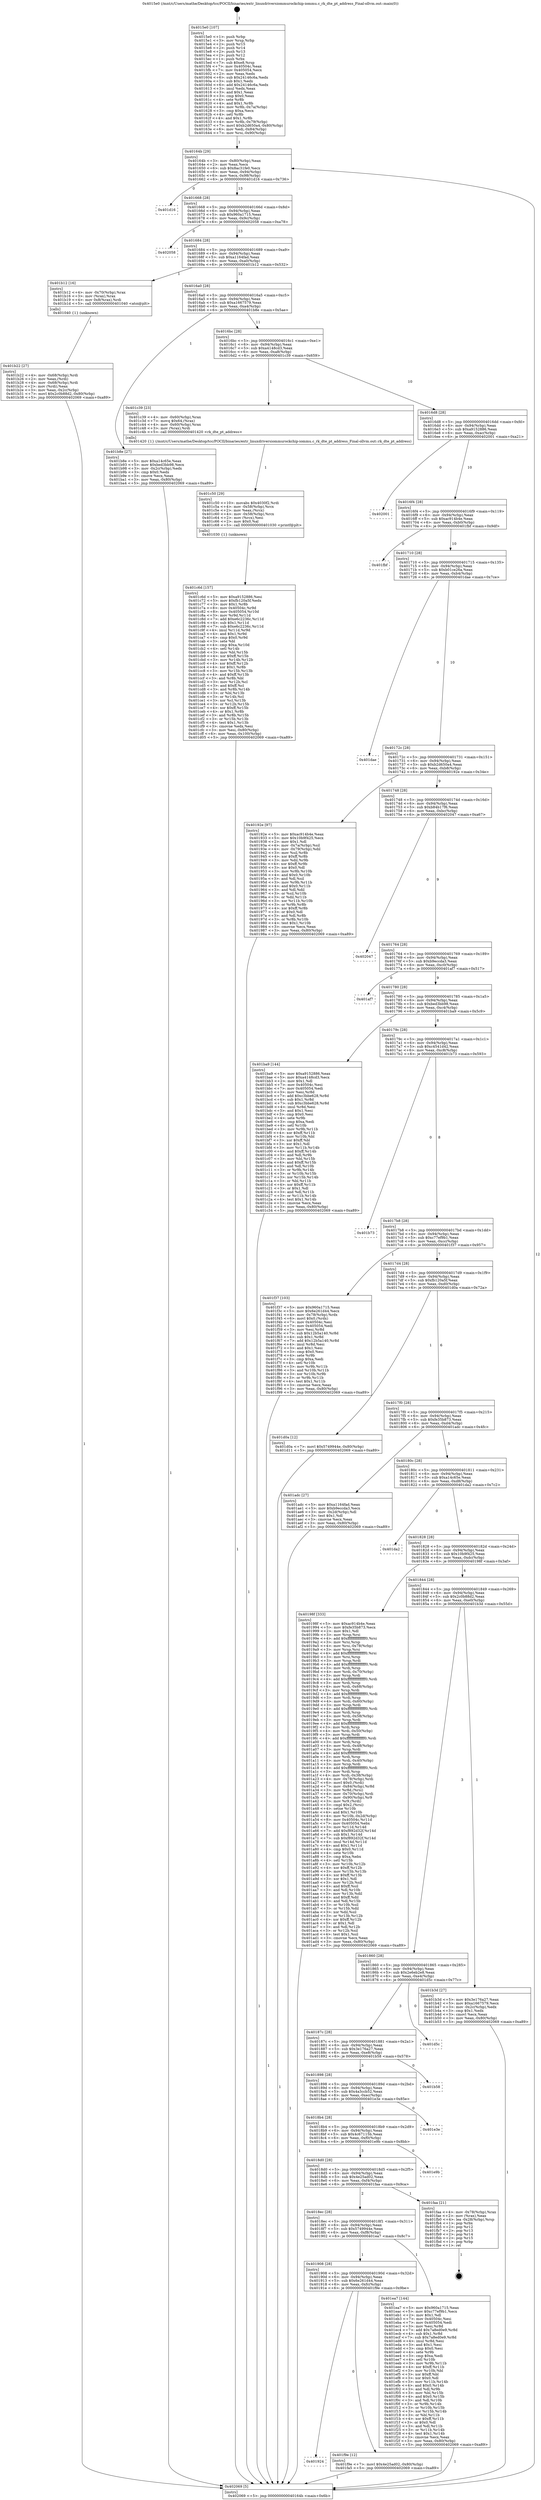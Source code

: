 digraph "0x4015e0" {
  label = "0x4015e0 (/mnt/c/Users/mathe/Desktop/tcc/POCII/binaries/extr_linuxdriversiommurockchip-iommu.c_rk_dte_pt_address_Final-ollvm.out::main(0))"
  labelloc = "t"
  node[shape=record]

  Entry [label="",width=0.3,height=0.3,shape=circle,fillcolor=black,style=filled]
  "0x40164b" [label="{
     0x40164b [29]\l
     | [instrs]\l
     &nbsp;&nbsp;0x40164b \<+3\>: mov -0x80(%rbp),%eax\l
     &nbsp;&nbsp;0x40164e \<+2\>: mov %eax,%ecx\l
     &nbsp;&nbsp;0x401650 \<+6\>: sub $0x8ac31fe0,%ecx\l
     &nbsp;&nbsp;0x401656 \<+6\>: mov %eax,-0x94(%rbp)\l
     &nbsp;&nbsp;0x40165c \<+6\>: mov %ecx,-0x98(%rbp)\l
     &nbsp;&nbsp;0x401662 \<+6\>: je 0000000000401d16 \<main+0x736\>\l
  }"]
  "0x401d16" [label="{
     0x401d16\l
  }", style=dashed]
  "0x401668" [label="{
     0x401668 [28]\l
     | [instrs]\l
     &nbsp;&nbsp;0x401668 \<+5\>: jmp 000000000040166d \<main+0x8d\>\l
     &nbsp;&nbsp;0x40166d \<+6\>: mov -0x94(%rbp),%eax\l
     &nbsp;&nbsp;0x401673 \<+5\>: sub $0x960a1715,%eax\l
     &nbsp;&nbsp;0x401678 \<+6\>: mov %eax,-0x9c(%rbp)\l
     &nbsp;&nbsp;0x40167e \<+6\>: je 0000000000402058 \<main+0xa78\>\l
  }"]
  Exit [label="",width=0.3,height=0.3,shape=circle,fillcolor=black,style=filled,peripheries=2]
  "0x402058" [label="{
     0x402058\l
  }", style=dashed]
  "0x401684" [label="{
     0x401684 [28]\l
     | [instrs]\l
     &nbsp;&nbsp;0x401684 \<+5\>: jmp 0000000000401689 \<main+0xa9\>\l
     &nbsp;&nbsp;0x401689 \<+6\>: mov -0x94(%rbp),%eax\l
     &nbsp;&nbsp;0x40168f \<+5\>: sub $0xa1164fad,%eax\l
     &nbsp;&nbsp;0x401694 \<+6\>: mov %eax,-0xa0(%rbp)\l
     &nbsp;&nbsp;0x40169a \<+6\>: je 0000000000401b12 \<main+0x532\>\l
  }"]
  "0x401924" [label="{
     0x401924\l
  }", style=dashed]
  "0x401b12" [label="{
     0x401b12 [16]\l
     | [instrs]\l
     &nbsp;&nbsp;0x401b12 \<+4\>: mov -0x70(%rbp),%rax\l
     &nbsp;&nbsp;0x401b16 \<+3\>: mov (%rax),%rax\l
     &nbsp;&nbsp;0x401b19 \<+4\>: mov 0x8(%rax),%rdi\l
     &nbsp;&nbsp;0x401b1d \<+5\>: call 0000000000401040 \<atoi@plt\>\l
     | [calls]\l
     &nbsp;&nbsp;0x401040 \{1\} (unknown)\l
  }"]
  "0x4016a0" [label="{
     0x4016a0 [28]\l
     | [instrs]\l
     &nbsp;&nbsp;0x4016a0 \<+5\>: jmp 00000000004016a5 \<main+0xc5\>\l
     &nbsp;&nbsp;0x4016a5 \<+6\>: mov -0x94(%rbp),%eax\l
     &nbsp;&nbsp;0x4016ab \<+5\>: sub $0xa1667579,%eax\l
     &nbsp;&nbsp;0x4016b0 \<+6\>: mov %eax,-0xa4(%rbp)\l
     &nbsp;&nbsp;0x4016b6 \<+6\>: je 0000000000401b8e \<main+0x5ae\>\l
  }"]
  "0x401f9e" [label="{
     0x401f9e [12]\l
     | [instrs]\l
     &nbsp;&nbsp;0x401f9e \<+7\>: movl $0x4e25ad02,-0x80(%rbp)\l
     &nbsp;&nbsp;0x401fa5 \<+5\>: jmp 0000000000402069 \<main+0xa89\>\l
  }"]
  "0x401b8e" [label="{
     0x401b8e [27]\l
     | [instrs]\l
     &nbsp;&nbsp;0x401b8e \<+5\>: mov $0xa14c65e,%eax\l
     &nbsp;&nbsp;0x401b93 \<+5\>: mov $0xbed3bb98,%ecx\l
     &nbsp;&nbsp;0x401b98 \<+3\>: mov -0x2c(%rbp),%edx\l
     &nbsp;&nbsp;0x401b9b \<+3\>: cmp $0x0,%edx\l
     &nbsp;&nbsp;0x401b9e \<+3\>: cmove %ecx,%eax\l
     &nbsp;&nbsp;0x401ba1 \<+3\>: mov %eax,-0x80(%rbp)\l
     &nbsp;&nbsp;0x401ba4 \<+5\>: jmp 0000000000402069 \<main+0xa89\>\l
  }"]
  "0x4016bc" [label="{
     0x4016bc [28]\l
     | [instrs]\l
     &nbsp;&nbsp;0x4016bc \<+5\>: jmp 00000000004016c1 \<main+0xe1\>\l
     &nbsp;&nbsp;0x4016c1 \<+6\>: mov -0x94(%rbp),%eax\l
     &nbsp;&nbsp;0x4016c7 \<+5\>: sub $0xa4148cd3,%eax\l
     &nbsp;&nbsp;0x4016cc \<+6\>: mov %eax,-0xa8(%rbp)\l
     &nbsp;&nbsp;0x4016d2 \<+6\>: je 0000000000401c39 \<main+0x659\>\l
  }"]
  "0x401908" [label="{
     0x401908 [28]\l
     | [instrs]\l
     &nbsp;&nbsp;0x401908 \<+5\>: jmp 000000000040190d \<main+0x32d\>\l
     &nbsp;&nbsp;0x40190d \<+6\>: mov -0x94(%rbp),%eax\l
     &nbsp;&nbsp;0x401913 \<+5\>: sub $0x6e261d44,%eax\l
     &nbsp;&nbsp;0x401918 \<+6\>: mov %eax,-0xfc(%rbp)\l
     &nbsp;&nbsp;0x40191e \<+6\>: je 0000000000401f9e \<main+0x9be\>\l
  }"]
  "0x401c39" [label="{
     0x401c39 [23]\l
     | [instrs]\l
     &nbsp;&nbsp;0x401c39 \<+4\>: mov -0x60(%rbp),%rax\l
     &nbsp;&nbsp;0x401c3d \<+7\>: movq $0x64,(%rax)\l
     &nbsp;&nbsp;0x401c44 \<+4\>: mov -0x60(%rbp),%rax\l
     &nbsp;&nbsp;0x401c48 \<+3\>: mov (%rax),%rdi\l
     &nbsp;&nbsp;0x401c4b \<+5\>: call 0000000000401420 \<rk_dte_pt_address\>\l
     | [calls]\l
     &nbsp;&nbsp;0x401420 \{1\} (/mnt/c/Users/mathe/Desktop/tcc/POCII/binaries/extr_linuxdriversiommurockchip-iommu.c_rk_dte_pt_address_Final-ollvm.out::rk_dte_pt_address)\l
  }"]
  "0x4016d8" [label="{
     0x4016d8 [28]\l
     | [instrs]\l
     &nbsp;&nbsp;0x4016d8 \<+5\>: jmp 00000000004016dd \<main+0xfd\>\l
     &nbsp;&nbsp;0x4016dd \<+6\>: mov -0x94(%rbp),%eax\l
     &nbsp;&nbsp;0x4016e3 \<+5\>: sub $0xa9152886,%eax\l
     &nbsp;&nbsp;0x4016e8 \<+6\>: mov %eax,-0xac(%rbp)\l
     &nbsp;&nbsp;0x4016ee \<+6\>: je 0000000000402001 \<main+0xa21\>\l
  }"]
  "0x401ea7" [label="{
     0x401ea7 [144]\l
     | [instrs]\l
     &nbsp;&nbsp;0x401ea7 \<+5\>: mov $0x960a1715,%eax\l
     &nbsp;&nbsp;0x401eac \<+5\>: mov $0xc77ef9b1,%ecx\l
     &nbsp;&nbsp;0x401eb1 \<+2\>: mov $0x1,%dl\l
     &nbsp;&nbsp;0x401eb3 \<+7\>: mov 0x40504c,%esi\l
     &nbsp;&nbsp;0x401eba \<+7\>: mov 0x405054,%edi\l
     &nbsp;&nbsp;0x401ec1 \<+3\>: mov %esi,%r8d\l
     &nbsp;&nbsp;0x401ec4 \<+7\>: add $0x7a8ed0e9,%r8d\l
     &nbsp;&nbsp;0x401ecb \<+4\>: sub $0x1,%r8d\l
     &nbsp;&nbsp;0x401ecf \<+7\>: sub $0x7a8ed0e9,%r8d\l
     &nbsp;&nbsp;0x401ed6 \<+4\>: imul %r8d,%esi\l
     &nbsp;&nbsp;0x401eda \<+3\>: and $0x1,%esi\l
     &nbsp;&nbsp;0x401edd \<+3\>: cmp $0x0,%esi\l
     &nbsp;&nbsp;0x401ee0 \<+4\>: sete %r9b\l
     &nbsp;&nbsp;0x401ee4 \<+3\>: cmp $0xa,%edi\l
     &nbsp;&nbsp;0x401ee7 \<+4\>: setl %r10b\l
     &nbsp;&nbsp;0x401eeb \<+3\>: mov %r9b,%r11b\l
     &nbsp;&nbsp;0x401eee \<+4\>: xor $0xff,%r11b\l
     &nbsp;&nbsp;0x401ef2 \<+3\>: mov %r10b,%bl\l
     &nbsp;&nbsp;0x401ef5 \<+3\>: xor $0xff,%bl\l
     &nbsp;&nbsp;0x401ef8 \<+3\>: xor $0x0,%dl\l
     &nbsp;&nbsp;0x401efb \<+3\>: mov %r11b,%r14b\l
     &nbsp;&nbsp;0x401efe \<+4\>: and $0x0,%r14b\l
     &nbsp;&nbsp;0x401f02 \<+3\>: and %dl,%r9b\l
     &nbsp;&nbsp;0x401f05 \<+3\>: mov %bl,%r15b\l
     &nbsp;&nbsp;0x401f08 \<+4\>: and $0x0,%r15b\l
     &nbsp;&nbsp;0x401f0c \<+3\>: and %dl,%r10b\l
     &nbsp;&nbsp;0x401f0f \<+3\>: or %r9b,%r14b\l
     &nbsp;&nbsp;0x401f12 \<+3\>: or %r10b,%r15b\l
     &nbsp;&nbsp;0x401f15 \<+3\>: xor %r15b,%r14b\l
     &nbsp;&nbsp;0x401f18 \<+3\>: or %bl,%r11b\l
     &nbsp;&nbsp;0x401f1b \<+4\>: xor $0xff,%r11b\l
     &nbsp;&nbsp;0x401f1f \<+3\>: or $0x0,%dl\l
     &nbsp;&nbsp;0x401f22 \<+3\>: and %dl,%r11b\l
     &nbsp;&nbsp;0x401f25 \<+3\>: or %r11b,%r14b\l
     &nbsp;&nbsp;0x401f28 \<+4\>: test $0x1,%r14b\l
     &nbsp;&nbsp;0x401f2c \<+3\>: cmovne %ecx,%eax\l
     &nbsp;&nbsp;0x401f2f \<+3\>: mov %eax,-0x80(%rbp)\l
     &nbsp;&nbsp;0x401f32 \<+5\>: jmp 0000000000402069 \<main+0xa89\>\l
  }"]
  "0x402001" [label="{
     0x402001\l
  }", style=dashed]
  "0x4016f4" [label="{
     0x4016f4 [28]\l
     | [instrs]\l
     &nbsp;&nbsp;0x4016f4 \<+5\>: jmp 00000000004016f9 \<main+0x119\>\l
     &nbsp;&nbsp;0x4016f9 \<+6\>: mov -0x94(%rbp),%eax\l
     &nbsp;&nbsp;0x4016ff \<+5\>: sub $0xac914b4e,%eax\l
     &nbsp;&nbsp;0x401704 \<+6\>: mov %eax,-0xb0(%rbp)\l
     &nbsp;&nbsp;0x40170a \<+6\>: je 0000000000401fbf \<main+0x9df\>\l
  }"]
  "0x4018ec" [label="{
     0x4018ec [28]\l
     | [instrs]\l
     &nbsp;&nbsp;0x4018ec \<+5\>: jmp 00000000004018f1 \<main+0x311\>\l
     &nbsp;&nbsp;0x4018f1 \<+6\>: mov -0x94(%rbp),%eax\l
     &nbsp;&nbsp;0x4018f7 \<+5\>: sub $0x5749944e,%eax\l
     &nbsp;&nbsp;0x4018fc \<+6\>: mov %eax,-0xf8(%rbp)\l
     &nbsp;&nbsp;0x401902 \<+6\>: je 0000000000401ea7 \<main+0x8c7\>\l
  }"]
  "0x401fbf" [label="{
     0x401fbf\l
  }", style=dashed]
  "0x401710" [label="{
     0x401710 [28]\l
     | [instrs]\l
     &nbsp;&nbsp;0x401710 \<+5\>: jmp 0000000000401715 \<main+0x135\>\l
     &nbsp;&nbsp;0x401715 \<+6\>: mov -0x94(%rbp),%eax\l
     &nbsp;&nbsp;0x40171b \<+5\>: sub $0xb01ce26a,%eax\l
     &nbsp;&nbsp;0x401720 \<+6\>: mov %eax,-0xb4(%rbp)\l
     &nbsp;&nbsp;0x401726 \<+6\>: je 0000000000401dae \<main+0x7ce\>\l
  }"]
  "0x401faa" [label="{
     0x401faa [21]\l
     | [instrs]\l
     &nbsp;&nbsp;0x401faa \<+4\>: mov -0x78(%rbp),%rax\l
     &nbsp;&nbsp;0x401fae \<+2\>: mov (%rax),%eax\l
     &nbsp;&nbsp;0x401fb0 \<+4\>: lea -0x28(%rbp),%rsp\l
     &nbsp;&nbsp;0x401fb4 \<+1\>: pop %rbx\l
     &nbsp;&nbsp;0x401fb5 \<+2\>: pop %r12\l
     &nbsp;&nbsp;0x401fb7 \<+2\>: pop %r13\l
     &nbsp;&nbsp;0x401fb9 \<+2\>: pop %r14\l
     &nbsp;&nbsp;0x401fbb \<+2\>: pop %r15\l
     &nbsp;&nbsp;0x401fbd \<+1\>: pop %rbp\l
     &nbsp;&nbsp;0x401fbe \<+1\>: ret\l
  }"]
  "0x401dae" [label="{
     0x401dae\l
  }", style=dashed]
  "0x40172c" [label="{
     0x40172c [28]\l
     | [instrs]\l
     &nbsp;&nbsp;0x40172c \<+5\>: jmp 0000000000401731 \<main+0x151\>\l
     &nbsp;&nbsp;0x401731 \<+6\>: mov -0x94(%rbp),%eax\l
     &nbsp;&nbsp;0x401737 \<+5\>: sub $0xb2d650a4,%eax\l
     &nbsp;&nbsp;0x40173c \<+6\>: mov %eax,-0xb8(%rbp)\l
     &nbsp;&nbsp;0x401742 \<+6\>: je 000000000040192e \<main+0x34e\>\l
  }"]
  "0x4018d0" [label="{
     0x4018d0 [28]\l
     | [instrs]\l
     &nbsp;&nbsp;0x4018d0 \<+5\>: jmp 00000000004018d5 \<main+0x2f5\>\l
     &nbsp;&nbsp;0x4018d5 \<+6\>: mov -0x94(%rbp),%eax\l
     &nbsp;&nbsp;0x4018db \<+5\>: sub $0x4e25ad02,%eax\l
     &nbsp;&nbsp;0x4018e0 \<+6\>: mov %eax,-0xf4(%rbp)\l
     &nbsp;&nbsp;0x4018e6 \<+6\>: je 0000000000401faa \<main+0x9ca\>\l
  }"]
  "0x40192e" [label="{
     0x40192e [97]\l
     | [instrs]\l
     &nbsp;&nbsp;0x40192e \<+5\>: mov $0xac914b4e,%eax\l
     &nbsp;&nbsp;0x401933 \<+5\>: mov $0x10b9f425,%ecx\l
     &nbsp;&nbsp;0x401938 \<+2\>: mov $0x1,%dl\l
     &nbsp;&nbsp;0x40193a \<+4\>: mov -0x7a(%rbp),%sil\l
     &nbsp;&nbsp;0x40193e \<+4\>: mov -0x79(%rbp),%dil\l
     &nbsp;&nbsp;0x401942 \<+3\>: mov %sil,%r8b\l
     &nbsp;&nbsp;0x401945 \<+4\>: xor $0xff,%r8b\l
     &nbsp;&nbsp;0x401949 \<+3\>: mov %dil,%r9b\l
     &nbsp;&nbsp;0x40194c \<+4\>: xor $0xff,%r9b\l
     &nbsp;&nbsp;0x401950 \<+3\>: xor $0x0,%dl\l
     &nbsp;&nbsp;0x401953 \<+3\>: mov %r8b,%r10b\l
     &nbsp;&nbsp;0x401956 \<+4\>: and $0x0,%r10b\l
     &nbsp;&nbsp;0x40195a \<+3\>: and %dl,%sil\l
     &nbsp;&nbsp;0x40195d \<+3\>: mov %r9b,%r11b\l
     &nbsp;&nbsp;0x401960 \<+4\>: and $0x0,%r11b\l
     &nbsp;&nbsp;0x401964 \<+3\>: and %dl,%dil\l
     &nbsp;&nbsp;0x401967 \<+3\>: or %sil,%r10b\l
     &nbsp;&nbsp;0x40196a \<+3\>: or %dil,%r11b\l
     &nbsp;&nbsp;0x40196d \<+3\>: xor %r11b,%r10b\l
     &nbsp;&nbsp;0x401970 \<+3\>: or %r9b,%r8b\l
     &nbsp;&nbsp;0x401973 \<+4\>: xor $0xff,%r8b\l
     &nbsp;&nbsp;0x401977 \<+3\>: or $0x0,%dl\l
     &nbsp;&nbsp;0x40197a \<+3\>: and %dl,%r8b\l
     &nbsp;&nbsp;0x40197d \<+3\>: or %r8b,%r10b\l
     &nbsp;&nbsp;0x401980 \<+4\>: test $0x1,%r10b\l
     &nbsp;&nbsp;0x401984 \<+3\>: cmovne %ecx,%eax\l
     &nbsp;&nbsp;0x401987 \<+3\>: mov %eax,-0x80(%rbp)\l
     &nbsp;&nbsp;0x40198a \<+5\>: jmp 0000000000402069 \<main+0xa89\>\l
  }"]
  "0x401748" [label="{
     0x401748 [28]\l
     | [instrs]\l
     &nbsp;&nbsp;0x401748 \<+5\>: jmp 000000000040174d \<main+0x16d\>\l
     &nbsp;&nbsp;0x40174d \<+6\>: mov -0x94(%rbp),%eax\l
     &nbsp;&nbsp;0x401753 \<+5\>: sub $0xb84b17f6,%eax\l
     &nbsp;&nbsp;0x401758 \<+6\>: mov %eax,-0xbc(%rbp)\l
     &nbsp;&nbsp;0x40175e \<+6\>: je 0000000000402047 \<main+0xa67\>\l
  }"]
  "0x402069" [label="{
     0x402069 [5]\l
     | [instrs]\l
     &nbsp;&nbsp;0x402069 \<+5\>: jmp 000000000040164b \<main+0x6b\>\l
  }"]
  "0x4015e0" [label="{
     0x4015e0 [107]\l
     | [instrs]\l
     &nbsp;&nbsp;0x4015e0 \<+1\>: push %rbp\l
     &nbsp;&nbsp;0x4015e1 \<+3\>: mov %rsp,%rbp\l
     &nbsp;&nbsp;0x4015e4 \<+2\>: push %r15\l
     &nbsp;&nbsp;0x4015e6 \<+2\>: push %r14\l
     &nbsp;&nbsp;0x4015e8 \<+2\>: push %r13\l
     &nbsp;&nbsp;0x4015ea \<+2\>: push %r12\l
     &nbsp;&nbsp;0x4015ec \<+1\>: push %rbx\l
     &nbsp;&nbsp;0x4015ed \<+7\>: sub $0xe8,%rsp\l
     &nbsp;&nbsp;0x4015f4 \<+7\>: mov 0x40504c,%eax\l
     &nbsp;&nbsp;0x4015fb \<+7\>: mov 0x405054,%ecx\l
     &nbsp;&nbsp;0x401602 \<+2\>: mov %eax,%edx\l
     &nbsp;&nbsp;0x401604 \<+6\>: sub $0x24146c6a,%edx\l
     &nbsp;&nbsp;0x40160a \<+3\>: sub $0x1,%edx\l
     &nbsp;&nbsp;0x40160d \<+6\>: add $0x24146c6a,%edx\l
     &nbsp;&nbsp;0x401613 \<+3\>: imul %edx,%eax\l
     &nbsp;&nbsp;0x401616 \<+3\>: and $0x1,%eax\l
     &nbsp;&nbsp;0x401619 \<+3\>: cmp $0x0,%eax\l
     &nbsp;&nbsp;0x40161c \<+4\>: sete %r8b\l
     &nbsp;&nbsp;0x401620 \<+4\>: and $0x1,%r8b\l
     &nbsp;&nbsp;0x401624 \<+4\>: mov %r8b,-0x7a(%rbp)\l
     &nbsp;&nbsp;0x401628 \<+3\>: cmp $0xa,%ecx\l
     &nbsp;&nbsp;0x40162b \<+4\>: setl %r8b\l
     &nbsp;&nbsp;0x40162f \<+4\>: and $0x1,%r8b\l
     &nbsp;&nbsp;0x401633 \<+4\>: mov %r8b,-0x79(%rbp)\l
     &nbsp;&nbsp;0x401637 \<+7\>: movl $0xb2d650a4,-0x80(%rbp)\l
     &nbsp;&nbsp;0x40163e \<+6\>: mov %edi,-0x84(%rbp)\l
     &nbsp;&nbsp;0x401644 \<+7\>: mov %rsi,-0x90(%rbp)\l
  }"]
  "0x401e9b" [label="{
     0x401e9b\l
  }", style=dashed]
  "0x402047" [label="{
     0x402047\l
  }", style=dashed]
  "0x401764" [label="{
     0x401764 [28]\l
     | [instrs]\l
     &nbsp;&nbsp;0x401764 \<+5\>: jmp 0000000000401769 \<main+0x189\>\l
     &nbsp;&nbsp;0x401769 \<+6\>: mov -0x94(%rbp),%eax\l
     &nbsp;&nbsp;0x40176f \<+5\>: sub $0xb9eccda3,%eax\l
     &nbsp;&nbsp;0x401774 \<+6\>: mov %eax,-0xc0(%rbp)\l
     &nbsp;&nbsp;0x40177a \<+6\>: je 0000000000401af7 \<main+0x517\>\l
  }"]
  "0x4018b4" [label="{
     0x4018b4 [28]\l
     | [instrs]\l
     &nbsp;&nbsp;0x4018b4 \<+5\>: jmp 00000000004018b9 \<main+0x2d9\>\l
     &nbsp;&nbsp;0x4018b9 \<+6\>: mov -0x94(%rbp),%eax\l
     &nbsp;&nbsp;0x4018bf \<+5\>: sub $0x4c67115b,%eax\l
     &nbsp;&nbsp;0x4018c4 \<+6\>: mov %eax,-0xf0(%rbp)\l
     &nbsp;&nbsp;0x4018ca \<+6\>: je 0000000000401e9b \<main+0x8bb\>\l
  }"]
  "0x401af7" [label="{
     0x401af7\l
  }", style=dashed]
  "0x401780" [label="{
     0x401780 [28]\l
     | [instrs]\l
     &nbsp;&nbsp;0x401780 \<+5\>: jmp 0000000000401785 \<main+0x1a5\>\l
     &nbsp;&nbsp;0x401785 \<+6\>: mov -0x94(%rbp),%eax\l
     &nbsp;&nbsp;0x40178b \<+5\>: sub $0xbed3bb98,%eax\l
     &nbsp;&nbsp;0x401790 \<+6\>: mov %eax,-0xc4(%rbp)\l
     &nbsp;&nbsp;0x401796 \<+6\>: je 0000000000401ba9 \<main+0x5c9\>\l
  }"]
  "0x401e3e" [label="{
     0x401e3e\l
  }", style=dashed]
  "0x401ba9" [label="{
     0x401ba9 [144]\l
     | [instrs]\l
     &nbsp;&nbsp;0x401ba9 \<+5\>: mov $0xa9152886,%eax\l
     &nbsp;&nbsp;0x401bae \<+5\>: mov $0xa4148cd3,%ecx\l
     &nbsp;&nbsp;0x401bb3 \<+2\>: mov $0x1,%dl\l
     &nbsp;&nbsp;0x401bb5 \<+7\>: mov 0x40504c,%esi\l
     &nbsp;&nbsp;0x401bbc \<+7\>: mov 0x405054,%edi\l
     &nbsp;&nbsp;0x401bc3 \<+3\>: mov %esi,%r8d\l
     &nbsp;&nbsp;0x401bc6 \<+7\>: add $0xc3bbe628,%r8d\l
     &nbsp;&nbsp;0x401bcd \<+4\>: sub $0x1,%r8d\l
     &nbsp;&nbsp;0x401bd1 \<+7\>: sub $0xc3bbe628,%r8d\l
     &nbsp;&nbsp;0x401bd8 \<+4\>: imul %r8d,%esi\l
     &nbsp;&nbsp;0x401bdc \<+3\>: and $0x1,%esi\l
     &nbsp;&nbsp;0x401bdf \<+3\>: cmp $0x0,%esi\l
     &nbsp;&nbsp;0x401be2 \<+4\>: sete %r9b\l
     &nbsp;&nbsp;0x401be6 \<+3\>: cmp $0xa,%edi\l
     &nbsp;&nbsp;0x401be9 \<+4\>: setl %r10b\l
     &nbsp;&nbsp;0x401bed \<+3\>: mov %r9b,%r11b\l
     &nbsp;&nbsp;0x401bf0 \<+4\>: xor $0xff,%r11b\l
     &nbsp;&nbsp;0x401bf4 \<+3\>: mov %r10b,%bl\l
     &nbsp;&nbsp;0x401bf7 \<+3\>: xor $0xff,%bl\l
     &nbsp;&nbsp;0x401bfa \<+3\>: xor $0x1,%dl\l
     &nbsp;&nbsp;0x401bfd \<+3\>: mov %r11b,%r14b\l
     &nbsp;&nbsp;0x401c00 \<+4\>: and $0xff,%r14b\l
     &nbsp;&nbsp;0x401c04 \<+3\>: and %dl,%r9b\l
     &nbsp;&nbsp;0x401c07 \<+3\>: mov %bl,%r15b\l
     &nbsp;&nbsp;0x401c0a \<+4\>: and $0xff,%r15b\l
     &nbsp;&nbsp;0x401c0e \<+3\>: and %dl,%r10b\l
     &nbsp;&nbsp;0x401c11 \<+3\>: or %r9b,%r14b\l
     &nbsp;&nbsp;0x401c14 \<+3\>: or %r10b,%r15b\l
     &nbsp;&nbsp;0x401c17 \<+3\>: xor %r15b,%r14b\l
     &nbsp;&nbsp;0x401c1a \<+3\>: or %bl,%r11b\l
     &nbsp;&nbsp;0x401c1d \<+4\>: xor $0xff,%r11b\l
     &nbsp;&nbsp;0x401c21 \<+3\>: or $0x1,%dl\l
     &nbsp;&nbsp;0x401c24 \<+3\>: and %dl,%r11b\l
     &nbsp;&nbsp;0x401c27 \<+3\>: or %r11b,%r14b\l
     &nbsp;&nbsp;0x401c2a \<+4\>: test $0x1,%r14b\l
     &nbsp;&nbsp;0x401c2e \<+3\>: cmovne %ecx,%eax\l
     &nbsp;&nbsp;0x401c31 \<+3\>: mov %eax,-0x80(%rbp)\l
     &nbsp;&nbsp;0x401c34 \<+5\>: jmp 0000000000402069 \<main+0xa89\>\l
  }"]
  "0x40179c" [label="{
     0x40179c [28]\l
     | [instrs]\l
     &nbsp;&nbsp;0x40179c \<+5\>: jmp 00000000004017a1 \<main+0x1c1\>\l
     &nbsp;&nbsp;0x4017a1 \<+6\>: mov -0x94(%rbp),%eax\l
     &nbsp;&nbsp;0x4017a7 \<+5\>: sub $0xc4541d42,%eax\l
     &nbsp;&nbsp;0x4017ac \<+6\>: mov %eax,-0xc8(%rbp)\l
     &nbsp;&nbsp;0x4017b2 \<+6\>: je 0000000000401b73 \<main+0x593\>\l
  }"]
  "0x401898" [label="{
     0x401898 [28]\l
     | [instrs]\l
     &nbsp;&nbsp;0x401898 \<+5\>: jmp 000000000040189d \<main+0x2bd\>\l
     &nbsp;&nbsp;0x40189d \<+6\>: mov -0x94(%rbp),%eax\l
     &nbsp;&nbsp;0x4018a3 \<+5\>: sub $0x4a3ccb52,%eax\l
     &nbsp;&nbsp;0x4018a8 \<+6\>: mov %eax,-0xec(%rbp)\l
     &nbsp;&nbsp;0x4018ae \<+6\>: je 0000000000401e3e \<main+0x85e\>\l
  }"]
  "0x401b73" [label="{
     0x401b73\l
  }", style=dashed]
  "0x4017b8" [label="{
     0x4017b8 [28]\l
     | [instrs]\l
     &nbsp;&nbsp;0x4017b8 \<+5\>: jmp 00000000004017bd \<main+0x1dd\>\l
     &nbsp;&nbsp;0x4017bd \<+6\>: mov -0x94(%rbp),%eax\l
     &nbsp;&nbsp;0x4017c3 \<+5\>: sub $0xc77ef9b1,%eax\l
     &nbsp;&nbsp;0x4017c8 \<+6\>: mov %eax,-0xcc(%rbp)\l
     &nbsp;&nbsp;0x4017ce \<+6\>: je 0000000000401f37 \<main+0x957\>\l
  }"]
  "0x401b58" [label="{
     0x401b58\l
  }", style=dashed]
  "0x401f37" [label="{
     0x401f37 [103]\l
     | [instrs]\l
     &nbsp;&nbsp;0x401f37 \<+5\>: mov $0x960a1715,%eax\l
     &nbsp;&nbsp;0x401f3c \<+5\>: mov $0x6e261d44,%ecx\l
     &nbsp;&nbsp;0x401f41 \<+4\>: mov -0x78(%rbp),%rdx\l
     &nbsp;&nbsp;0x401f45 \<+6\>: movl $0x0,(%rdx)\l
     &nbsp;&nbsp;0x401f4b \<+7\>: mov 0x40504c,%esi\l
     &nbsp;&nbsp;0x401f52 \<+7\>: mov 0x405054,%edi\l
     &nbsp;&nbsp;0x401f59 \<+3\>: mov %esi,%r8d\l
     &nbsp;&nbsp;0x401f5c \<+7\>: sub $0x12b5a140,%r8d\l
     &nbsp;&nbsp;0x401f63 \<+4\>: sub $0x1,%r8d\l
     &nbsp;&nbsp;0x401f67 \<+7\>: add $0x12b5a140,%r8d\l
     &nbsp;&nbsp;0x401f6e \<+4\>: imul %r8d,%esi\l
     &nbsp;&nbsp;0x401f72 \<+3\>: and $0x1,%esi\l
     &nbsp;&nbsp;0x401f75 \<+3\>: cmp $0x0,%esi\l
     &nbsp;&nbsp;0x401f78 \<+4\>: sete %r9b\l
     &nbsp;&nbsp;0x401f7c \<+3\>: cmp $0xa,%edi\l
     &nbsp;&nbsp;0x401f7f \<+4\>: setl %r10b\l
     &nbsp;&nbsp;0x401f83 \<+3\>: mov %r9b,%r11b\l
     &nbsp;&nbsp;0x401f86 \<+3\>: and %r10b,%r11b\l
     &nbsp;&nbsp;0x401f89 \<+3\>: xor %r10b,%r9b\l
     &nbsp;&nbsp;0x401f8c \<+3\>: or %r9b,%r11b\l
     &nbsp;&nbsp;0x401f8f \<+4\>: test $0x1,%r11b\l
     &nbsp;&nbsp;0x401f93 \<+3\>: cmovne %ecx,%eax\l
     &nbsp;&nbsp;0x401f96 \<+3\>: mov %eax,-0x80(%rbp)\l
     &nbsp;&nbsp;0x401f99 \<+5\>: jmp 0000000000402069 \<main+0xa89\>\l
  }"]
  "0x4017d4" [label="{
     0x4017d4 [28]\l
     | [instrs]\l
     &nbsp;&nbsp;0x4017d4 \<+5\>: jmp 00000000004017d9 \<main+0x1f9\>\l
     &nbsp;&nbsp;0x4017d9 \<+6\>: mov -0x94(%rbp),%eax\l
     &nbsp;&nbsp;0x4017df \<+5\>: sub $0xfb120a5f,%eax\l
     &nbsp;&nbsp;0x4017e4 \<+6\>: mov %eax,-0xd0(%rbp)\l
     &nbsp;&nbsp;0x4017ea \<+6\>: je 0000000000401d0a \<main+0x72a\>\l
  }"]
  "0x40187c" [label="{
     0x40187c [28]\l
     | [instrs]\l
     &nbsp;&nbsp;0x40187c \<+5\>: jmp 0000000000401881 \<main+0x2a1\>\l
     &nbsp;&nbsp;0x401881 \<+6\>: mov -0x94(%rbp),%eax\l
     &nbsp;&nbsp;0x401887 \<+5\>: sub $0x3e176a27,%eax\l
     &nbsp;&nbsp;0x40188c \<+6\>: mov %eax,-0xe8(%rbp)\l
     &nbsp;&nbsp;0x401892 \<+6\>: je 0000000000401b58 \<main+0x578\>\l
  }"]
  "0x401d0a" [label="{
     0x401d0a [12]\l
     | [instrs]\l
     &nbsp;&nbsp;0x401d0a \<+7\>: movl $0x5749944e,-0x80(%rbp)\l
     &nbsp;&nbsp;0x401d11 \<+5\>: jmp 0000000000402069 \<main+0xa89\>\l
  }"]
  "0x4017f0" [label="{
     0x4017f0 [28]\l
     | [instrs]\l
     &nbsp;&nbsp;0x4017f0 \<+5\>: jmp 00000000004017f5 \<main+0x215\>\l
     &nbsp;&nbsp;0x4017f5 \<+6\>: mov -0x94(%rbp),%eax\l
     &nbsp;&nbsp;0x4017fb \<+5\>: sub $0xfe35b873,%eax\l
     &nbsp;&nbsp;0x401800 \<+6\>: mov %eax,-0xd4(%rbp)\l
     &nbsp;&nbsp;0x401806 \<+6\>: je 0000000000401adc \<main+0x4fc\>\l
  }"]
  "0x401d5c" [label="{
     0x401d5c\l
  }", style=dashed]
  "0x401adc" [label="{
     0x401adc [27]\l
     | [instrs]\l
     &nbsp;&nbsp;0x401adc \<+5\>: mov $0xa1164fad,%eax\l
     &nbsp;&nbsp;0x401ae1 \<+5\>: mov $0xb9eccda3,%ecx\l
     &nbsp;&nbsp;0x401ae6 \<+3\>: mov -0x2d(%rbp),%dl\l
     &nbsp;&nbsp;0x401ae9 \<+3\>: test $0x1,%dl\l
     &nbsp;&nbsp;0x401aec \<+3\>: cmovne %ecx,%eax\l
     &nbsp;&nbsp;0x401aef \<+3\>: mov %eax,-0x80(%rbp)\l
     &nbsp;&nbsp;0x401af2 \<+5\>: jmp 0000000000402069 \<main+0xa89\>\l
  }"]
  "0x40180c" [label="{
     0x40180c [28]\l
     | [instrs]\l
     &nbsp;&nbsp;0x40180c \<+5\>: jmp 0000000000401811 \<main+0x231\>\l
     &nbsp;&nbsp;0x401811 \<+6\>: mov -0x94(%rbp),%eax\l
     &nbsp;&nbsp;0x401817 \<+5\>: sub $0xa14c65e,%eax\l
     &nbsp;&nbsp;0x40181c \<+6\>: mov %eax,-0xd8(%rbp)\l
     &nbsp;&nbsp;0x401822 \<+6\>: je 0000000000401da2 \<main+0x7c2\>\l
  }"]
  "0x401c6d" [label="{
     0x401c6d [157]\l
     | [instrs]\l
     &nbsp;&nbsp;0x401c6d \<+5\>: mov $0xa9152886,%esi\l
     &nbsp;&nbsp;0x401c72 \<+5\>: mov $0xfb120a5f,%edx\l
     &nbsp;&nbsp;0x401c77 \<+3\>: mov $0x1,%r8b\l
     &nbsp;&nbsp;0x401c7a \<+8\>: mov 0x40504c,%r9d\l
     &nbsp;&nbsp;0x401c82 \<+8\>: mov 0x405054,%r10d\l
     &nbsp;&nbsp;0x401c8a \<+3\>: mov %r9d,%r11d\l
     &nbsp;&nbsp;0x401c8d \<+7\>: add $0xe6c2236c,%r11d\l
     &nbsp;&nbsp;0x401c94 \<+4\>: sub $0x1,%r11d\l
     &nbsp;&nbsp;0x401c98 \<+7\>: sub $0xe6c2236c,%r11d\l
     &nbsp;&nbsp;0x401c9f \<+4\>: imul %r11d,%r9d\l
     &nbsp;&nbsp;0x401ca3 \<+4\>: and $0x1,%r9d\l
     &nbsp;&nbsp;0x401ca7 \<+4\>: cmp $0x0,%r9d\l
     &nbsp;&nbsp;0x401cab \<+3\>: sete %bl\l
     &nbsp;&nbsp;0x401cae \<+4\>: cmp $0xa,%r10d\l
     &nbsp;&nbsp;0x401cb2 \<+4\>: setl %r14b\l
     &nbsp;&nbsp;0x401cb6 \<+3\>: mov %bl,%r15b\l
     &nbsp;&nbsp;0x401cb9 \<+4\>: xor $0xff,%r15b\l
     &nbsp;&nbsp;0x401cbd \<+3\>: mov %r14b,%r12b\l
     &nbsp;&nbsp;0x401cc0 \<+4\>: xor $0xff,%r12b\l
     &nbsp;&nbsp;0x401cc4 \<+4\>: xor $0x1,%r8b\l
     &nbsp;&nbsp;0x401cc8 \<+3\>: mov %r15b,%r13b\l
     &nbsp;&nbsp;0x401ccb \<+4\>: and $0xff,%r13b\l
     &nbsp;&nbsp;0x401ccf \<+3\>: and %r8b,%bl\l
     &nbsp;&nbsp;0x401cd2 \<+3\>: mov %r12b,%cl\l
     &nbsp;&nbsp;0x401cd5 \<+3\>: and $0xff,%cl\l
     &nbsp;&nbsp;0x401cd8 \<+3\>: and %r8b,%r14b\l
     &nbsp;&nbsp;0x401cdb \<+3\>: or %bl,%r13b\l
     &nbsp;&nbsp;0x401cde \<+3\>: or %r14b,%cl\l
     &nbsp;&nbsp;0x401ce1 \<+3\>: xor %cl,%r13b\l
     &nbsp;&nbsp;0x401ce4 \<+3\>: or %r12b,%r15b\l
     &nbsp;&nbsp;0x401ce7 \<+4\>: xor $0xff,%r15b\l
     &nbsp;&nbsp;0x401ceb \<+4\>: or $0x1,%r8b\l
     &nbsp;&nbsp;0x401cef \<+3\>: and %r8b,%r15b\l
     &nbsp;&nbsp;0x401cf2 \<+3\>: or %r15b,%r13b\l
     &nbsp;&nbsp;0x401cf5 \<+4\>: test $0x1,%r13b\l
     &nbsp;&nbsp;0x401cf9 \<+3\>: cmovne %edx,%esi\l
     &nbsp;&nbsp;0x401cfc \<+3\>: mov %esi,-0x80(%rbp)\l
     &nbsp;&nbsp;0x401cff \<+6\>: mov %eax,-0x100(%rbp)\l
     &nbsp;&nbsp;0x401d05 \<+5\>: jmp 0000000000402069 \<main+0xa89\>\l
  }"]
  "0x401da2" [label="{
     0x401da2\l
  }", style=dashed]
  "0x401828" [label="{
     0x401828 [28]\l
     | [instrs]\l
     &nbsp;&nbsp;0x401828 \<+5\>: jmp 000000000040182d \<main+0x24d\>\l
     &nbsp;&nbsp;0x40182d \<+6\>: mov -0x94(%rbp),%eax\l
     &nbsp;&nbsp;0x401833 \<+5\>: sub $0x10b9f425,%eax\l
     &nbsp;&nbsp;0x401838 \<+6\>: mov %eax,-0xdc(%rbp)\l
     &nbsp;&nbsp;0x40183e \<+6\>: je 000000000040198f \<main+0x3af\>\l
  }"]
  "0x401c50" [label="{
     0x401c50 [29]\l
     | [instrs]\l
     &nbsp;&nbsp;0x401c50 \<+10\>: movabs $0x4030f2,%rdi\l
     &nbsp;&nbsp;0x401c5a \<+4\>: mov -0x58(%rbp),%rcx\l
     &nbsp;&nbsp;0x401c5e \<+2\>: mov %eax,(%rcx)\l
     &nbsp;&nbsp;0x401c60 \<+4\>: mov -0x58(%rbp),%rcx\l
     &nbsp;&nbsp;0x401c64 \<+2\>: mov (%rcx),%esi\l
     &nbsp;&nbsp;0x401c66 \<+2\>: mov $0x0,%al\l
     &nbsp;&nbsp;0x401c68 \<+5\>: call 0000000000401030 \<printf@plt\>\l
     | [calls]\l
     &nbsp;&nbsp;0x401030 \{1\} (unknown)\l
  }"]
  "0x40198f" [label="{
     0x40198f [333]\l
     | [instrs]\l
     &nbsp;&nbsp;0x40198f \<+5\>: mov $0xac914b4e,%eax\l
     &nbsp;&nbsp;0x401994 \<+5\>: mov $0xfe35b873,%ecx\l
     &nbsp;&nbsp;0x401999 \<+2\>: mov $0x1,%dl\l
     &nbsp;&nbsp;0x40199b \<+3\>: mov %rsp,%rsi\l
     &nbsp;&nbsp;0x40199e \<+4\>: add $0xfffffffffffffff0,%rsi\l
     &nbsp;&nbsp;0x4019a2 \<+3\>: mov %rsi,%rsp\l
     &nbsp;&nbsp;0x4019a5 \<+4\>: mov %rsi,-0x78(%rbp)\l
     &nbsp;&nbsp;0x4019a9 \<+3\>: mov %rsp,%rsi\l
     &nbsp;&nbsp;0x4019ac \<+4\>: add $0xfffffffffffffff0,%rsi\l
     &nbsp;&nbsp;0x4019b0 \<+3\>: mov %rsi,%rsp\l
     &nbsp;&nbsp;0x4019b3 \<+3\>: mov %rsp,%rdi\l
     &nbsp;&nbsp;0x4019b6 \<+4\>: add $0xfffffffffffffff0,%rdi\l
     &nbsp;&nbsp;0x4019ba \<+3\>: mov %rdi,%rsp\l
     &nbsp;&nbsp;0x4019bd \<+4\>: mov %rdi,-0x70(%rbp)\l
     &nbsp;&nbsp;0x4019c1 \<+3\>: mov %rsp,%rdi\l
     &nbsp;&nbsp;0x4019c4 \<+4\>: add $0xfffffffffffffff0,%rdi\l
     &nbsp;&nbsp;0x4019c8 \<+3\>: mov %rdi,%rsp\l
     &nbsp;&nbsp;0x4019cb \<+4\>: mov %rdi,-0x68(%rbp)\l
     &nbsp;&nbsp;0x4019cf \<+3\>: mov %rsp,%rdi\l
     &nbsp;&nbsp;0x4019d2 \<+4\>: add $0xfffffffffffffff0,%rdi\l
     &nbsp;&nbsp;0x4019d6 \<+3\>: mov %rdi,%rsp\l
     &nbsp;&nbsp;0x4019d9 \<+4\>: mov %rdi,-0x60(%rbp)\l
     &nbsp;&nbsp;0x4019dd \<+3\>: mov %rsp,%rdi\l
     &nbsp;&nbsp;0x4019e0 \<+4\>: add $0xfffffffffffffff0,%rdi\l
     &nbsp;&nbsp;0x4019e4 \<+3\>: mov %rdi,%rsp\l
     &nbsp;&nbsp;0x4019e7 \<+4\>: mov %rdi,-0x58(%rbp)\l
     &nbsp;&nbsp;0x4019eb \<+3\>: mov %rsp,%rdi\l
     &nbsp;&nbsp;0x4019ee \<+4\>: add $0xfffffffffffffff0,%rdi\l
     &nbsp;&nbsp;0x4019f2 \<+3\>: mov %rdi,%rsp\l
     &nbsp;&nbsp;0x4019f5 \<+4\>: mov %rdi,-0x50(%rbp)\l
     &nbsp;&nbsp;0x4019f9 \<+3\>: mov %rsp,%rdi\l
     &nbsp;&nbsp;0x4019fc \<+4\>: add $0xfffffffffffffff0,%rdi\l
     &nbsp;&nbsp;0x401a00 \<+3\>: mov %rdi,%rsp\l
     &nbsp;&nbsp;0x401a03 \<+4\>: mov %rdi,-0x48(%rbp)\l
     &nbsp;&nbsp;0x401a07 \<+3\>: mov %rsp,%rdi\l
     &nbsp;&nbsp;0x401a0a \<+4\>: add $0xfffffffffffffff0,%rdi\l
     &nbsp;&nbsp;0x401a0e \<+3\>: mov %rdi,%rsp\l
     &nbsp;&nbsp;0x401a11 \<+4\>: mov %rdi,-0x40(%rbp)\l
     &nbsp;&nbsp;0x401a15 \<+3\>: mov %rsp,%rdi\l
     &nbsp;&nbsp;0x401a18 \<+4\>: add $0xfffffffffffffff0,%rdi\l
     &nbsp;&nbsp;0x401a1c \<+3\>: mov %rdi,%rsp\l
     &nbsp;&nbsp;0x401a1f \<+4\>: mov %rdi,-0x38(%rbp)\l
     &nbsp;&nbsp;0x401a23 \<+4\>: mov -0x78(%rbp),%rdi\l
     &nbsp;&nbsp;0x401a27 \<+6\>: movl $0x0,(%rdi)\l
     &nbsp;&nbsp;0x401a2d \<+7\>: mov -0x84(%rbp),%r8d\l
     &nbsp;&nbsp;0x401a34 \<+3\>: mov %r8d,(%rsi)\l
     &nbsp;&nbsp;0x401a37 \<+4\>: mov -0x70(%rbp),%rdi\l
     &nbsp;&nbsp;0x401a3b \<+7\>: mov -0x90(%rbp),%r9\l
     &nbsp;&nbsp;0x401a42 \<+3\>: mov %r9,(%rdi)\l
     &nbsp;&nbsp;0x401a45 \<+3\>: cmpl $0x2,(%rsi)\l
     &nbsp;&nbsp;0x401a48 \<+4\>: setne %r10b\l
     &nbsp;&nbsp;0x401a4c \<+4\>: and $0x1,%r10b\l
     &nbsp;&nbsp;0x401a50 \<+4\>: mov %r10b,-0x2d(%rbp)\l
     &nbsp;&nbsp;0x401a54 \<+8\>: mov 0x40504c,%r11d\l
     &nbsp;&nbsp;0x401a5c \<+7\>: mov 0x405054,%ebx\l
     &nbsp;&nbsp;0x401a63 \<+3\>: mov %r11d,%r14d\l
     &nbsp;&nbsp;0x401a66 \<+7\>: add $0xf892d32f,%r14d\l
     &nbsp;&nbsp;0x401a6d \<+4\>: sub $0x1,%r14d\l
     &nbsp;&nbsp;0x401a71 \<+7\>: sub $0xf892d32f,%r14d\l
     &nbsp;&nbsp;0x401a78 \<+4\>: imul %r14d,%r11d\l
     &nbsp;&nbsp;0x401a7c \<+4\>: and $0x1,%r11d\l
     &nbsp;&nbsp;0x401a80 \<+4\>: cmp $0x0,%r11d\l
     &nbsp;&nbsp;0x401a84 \<+4\>: sete %r10b\l
     &nbsp;&nbsp;0x401a88 \<+3\>: cmp $0xa,%ebx\l
     &nbsp;&nbsp;0x401a8b \<+4\>: setl %r15b\l
     &nbsp;&nbsp;0x401a8f \<+3\>: mov %r10b,%r12b\l
     &nbsp;&nbsp;0x401a92 \<+4\>: xor $0xff,%r12b\l
     &nbsp;&nbsp;0x401a96 \<+3\>: mov %r15b,%r13b\l
     &nbsp;&nbsp;0x401a99 \<+4\>: xor $0xff,%r13b\l
     &nbsp;&nbsp;0x401a9d \<+3\>: xor $0x1,%dl\l
     &nbsp;&nbsp;0x401aa0 \<+3\>: mov %r12b,%sil\l
     &nbsp;&nbsp;0x401aa3 \<+4\>: and $0xff,%sil\l
     &nbsp;&nbsp;0x401aa7 \<+3\>: and %dl,%r10b\l
     &nbsp;&nbsp;0x401aaa \<+3\>: mov %r13b,%dil\l
     &nbsp;&nbsp;0x401aad \<+4\>: and $0xff,%dil\l
     &nbsp;&nbsp;0x401ab1 \<+3\>: and %dl,%r15b\l
     &nbsp;&nbsp;0x401ab4 \<+3\>: or %r10b,%sil\l
     &nbsp;&nbsp;0x401ab7 \<+3\>: or %r15b,%dil\l
     &nbsp;&nbsp;0x401aba \<+3\>: xor %dil,%sil\l
     &nbsp;&nbsp;0x401abd \<+3\>: or %r13b,%r12b\l
     &nbsp;&nbsp;0x401ac0 \<+4\>: xor $0xff,%r12b\l
     &nbsp;&nbsp;0x401ac4 \<+3\>: or $0x1,%dl\l
     &nbsp;&nbsp;0x401ac7 \<+3\>: and %dl,%r12b\l
     &nbsp;&nbsp;0x401aca \<+3\>: or %r12b,%sil\l
     &nbsp;&nbsp;0x401acd \<+4\>: test $0x1,%sil\l
     &nbsp;&nbsp;0x401ad1 \<+3\>: cmovne %ecx,%eax\l
     &nbsp;&nbsp;0x401ad4 \<+3\>: mov %eax,-0x80(%rbp)\l
     &nbsp;&nbsp;0x401ad7 \<+5\>: jmp 0000000000402069 \<main+0xa89\>\l
  }"]
  "0x401844" [label="{
     0x401844 [28]\l
     | [instrs]\l
     &nbsp;&nbsp;0x401844 \<+5\>: jmp 0000000000401849 \<main+0x269\>\l
     &nbsp;&nbsp;0x401849 \<+6\>: mov -0x94(%rbp),%eax\l
     &nbsp;&nbsp;0x40184f \<+5\>: sub $0x2c0b88d2,%eax\l
     &nbsp;&nbsp;0x401854 \<+6\>: mov %eax,-0xe0(%rbp)\l
     &nbsp;&nbsp;0x40185a \<+6\>: je 0000000000401b3d \<main+0x55d\>\l
  }"]
  "0x401860" [label="{
     0x401860 [28]\l
     | [instrs]\l
     &nbsp;&nbsp;0x401860 \<+5\>: jmp 0000000000401865 \<main+0x285\>\l
     &nbsp;&nbsp;0x401865 \<+6\>: mov -0x94(%rbp),%eax\l
     &nbsp;&nbsp;0x40186b \<+5\>: sub $0x2e6eb2e8,%eax\l
     &nbsp;&nbsp;0x401870 \<+6\>: mov %eax,-0xe4(%rbp)\l
     &nbsp;&nbsp;0x401876 \<+6\>: je 0000000000401d5c \<main+0x77c\>\l
  }"]
  "0x401b22" [label="{
     0x401b22 [27]\l
     | [instrs]\l
     &nbsp;&nbsp;0x401b22 \<+4\>: mov -0x68(%rbp),%rdi\l
     &nbsp;&nbsp;0x401b26 \<+2\>: mov %eax,(%rdi)\l
     &nbsp;&nbsp;0x401b28 \<+4\>: mov -0x68(%rbp),%rdi\l
     &nbsp;&nbsp;0x401b2c \<+2\>: mov (%rdi),%eax\l
     &nbsp;&nbsp;0x401b2e \<+3\>: mov %eax,-0x2c(%rbp)\l
     &nbsp;&nbsp;0x401b31 \<+7\>: movl $0x2c0b88d2,-0x80(%rbp)\l
     &nbsp;&nbsp;0x401b38 \<+5\>: jmp 0000000000402069 \<main+0xa89\>\l
  }"]
  "0x401b3d" [label="{
     0x401b3d [27]\l
     | [instrs]\l
     &nbsp;&nbsp;0x401b3d \<+5\>: mov $0x3e176a27,%eax\l
     &nbsp;&nbsp;0x401b42 \<+5\>: mov $0xa1667579,%ecx\l
     &nbsp;&nbsp;0x401b47 \<+3\>: mov -0x2c(%rbp),%edx\l
     &nbsp;&nbsp;0x401b4a \<+3\>: cmp $0x1,%edx\l
     &nbsp;&nbsp;0x401b4d \<+3\>: cmovl %ecx,%eax\l
     &nbsp;&nbsp;0x401b50 \<+3\>: mov %eax,-0x80(%rbp)\l
     &nbsp;&nbsp;0x401b53 \<+5\>: jmp 0000000000402069 \<main+0xa89\>\l
  }"]
  Entry -> "0x4015e0" [label=" 1"]
  "0x40164b" -> "0x401d16" [label=" 0"]
  "0x40164b" -> "0x401668" [label=" 13"]
  "0x401faa" -> Exit [label=" 1"]
  "0x401668" -> "0x402058" [label=" 0"]
  "0x401668" -> "0x401684" [label=" 13"]
  "0x401f9e" -> "0x402069" [label=" 1"]
  "0x401684" -> "0x401b12" [label=" 1"]
  "0x401684" -> "0x4016a0" [label=" 12"]
  "0x401908" -> "0x401924" [label=" 0"]
  "0x4016a0" -> "0x401b8e" [label=" 1"]
  "0x4016a0" -> "0x4016bc" [label=" 11"]
  "0x401908" -> "0x401f9e" [label=" 1"]
  "0x4016bc" -> "0x401c39" [label=" 1"]
  "0x4016bc" -> "0x4016d8" [label=" 10"]
  "0x401f37" -> "0x402069" [label=" 1"]
  "0x4016d8" -> "0x402001" [label=" 0"]
  "0x4016d8" -> "0x4016f4" [label=" 10"]
  "0x401ea7" -> "0x402069" [label=" 1"]
  "0x4016f4" -> "0x401fbf" [label=" 0"]
  "0x4016f4" -> "0x401710" [label=" 10"]
  "0x4018ec" -> "0x401ea7" [label=" 1"]
  "0x401710" -> "0x401dae" [label=" 0"]
  "0x401710" -> "0x40172c" [label=" 10"]
  "0x4018ec" -> "0x401908" [label=" 1"]
  "0x40172c" -> "0x40192e" [label=" 1"]
  "0x40172c" -> "0x401748" [label=" 9"]
  "0x40192e" -> "0x402069" [label=" 1"]
  "0x4015e0" -> "0x40164b" [label=" 1"]
  "0x402069" -> "0x40164b" [label=" 12"]
  "0x4018d0" -> "0x401faa" [label=" 1"]
  "0x401748" -> "0x402047" [label=" 0"]
  "0x401748" -> "0x401764" [label=" 9"]
  "0x4018d0" -> "0x4018ec" [label=" 2"]
  "0x401764" -> "0x401af7" [label=" 0"]
  "0x401764" -> "0x401780" [label=" 9"]
  "0x4018b4" -> "0x401e9b" [label=" 0"]
  "0x401780" -> "0x401ba9" [label=" 1"]
  "0x401780" -> "0x40179c" [label=" 8"]
  "0x4018b4" -> "0x4018d0" [label=" 3"]
  "0x40179c" -> "0x401b73" [label=" 0"]
  "0x40179c" -> "0x4017b8" [label=" 8"]
  "0x401898" -> "0x401e3e" [label=" 0"]
  "0x4017b8" -> "0x401f37" [label=" 1"]
  "0x4017b8" -> "0x4017d4" [label=" 7"]
  "0x401898" -> "0x4018b4" [label=" 3"]
  "0x4017d4" -> "0x401d0a" [label=" 1"]
  "0x4017d4" -> "0x4017f0" [label=" 6"]
  "0x40187c" -> "0x401b58" [label=" 0"]
  "0x4017f0" -> "0x401adc" [label=" 1"]
  "0x4017f0" -> "0x40180c" [label=" 5"]
  "0x40187c" -> "0x401898" [label=" 3"]
  "0x40180c" -> "0x401da2" [label=" 0"]
  "0x40180c" -> "0x401828" [label=" 5"]
  "0x401860" -> "0x401d5c" [label=" 0"]
  "0x401828" -> "0x40198f" [label=" 1"]
  "0x401828" -> "0x401844" [label=" 4"]
  "0x401860" -> "0x40187c" [label=" 3"]
  "0x40198f" -> "0x402069" [label=" 1"]
  "0x401adc" -> "0x402069" [label=" 1"]
  "0x401b12" -> "0x401b22" [label=" 1"]
  "0x401b22" -> "0x402069" [label=" 1"]
  "0x401d0a" -> "0x402069" [label=" 1"]
  "0x401844" -> "0x401b3d" [label=" 1"]
  "0x401844" -> "0x401860" [label=" 3"]
  "0x401b3d" -> "0x402069" [label=" 1"]
  "0x401b8e" -> "0x402069" [label=" 1"]
  "0x401ba9" -> "0x402069" [label=" 1"]
  "0x401c39" -> "0x401c50" [label=" 1"]
  "0x401c50" -> "0x401c6d" [label=" 1"]
  "0x401c6d" -> "0x402069" [label=" 1"]
}

